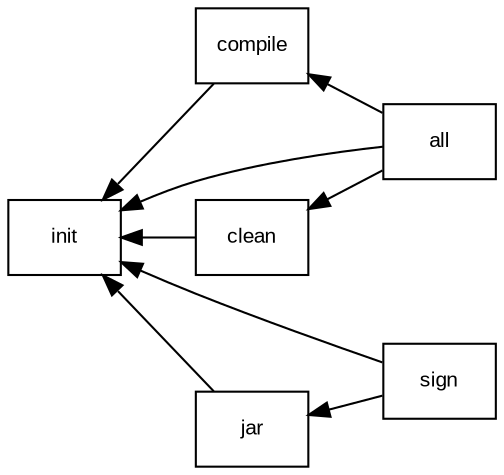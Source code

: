 digraph G {
node [shape=box,fontname="Arial",fontsize="10"];
edge [fontname="Arial",fontsize="8"];
rankdir=RL;

clusterrank=none;
concentrate=true;
	subgraph cluster_0 {
		label="onebuild.xml"
		_Users_douglas_bullard_Documents_JavaStuff_Google_Code_AntScriptVisualizer_Google_gradleTrunk_build_resources_test_SimpleBuild_onebuild_TARGET_compile [label="compile" shape=box color=black ];
		_Users_douglas_bullard_Documents_JavaStuff_Google_Code_AntScriptVisualizer_Google_gradleTrunk_build_resources_test_SimpleBuild_onebuild_TARGET_init [label="init" shape=box color=black ];
		_Users_douglas_bullard_Documents_JavaStuff_Google_Code_AntScriptVisualizer_Google_gradleTrunk_build_resources_test_SimpleBuild_onebuild_TARGET_clean [label="clean" shape=box color=black ];
		_Users_douglas_bullard_Documents_JavaStuff_Google_Code_AntScriptVisualizer_Google_gradleTrunk_build_resources_test_SimpleBuild_onebuild_TARGET_all [label="all" shape=box color=black ];
		_Users_douglas_bullard_Documents_JavaStuff_Google_Code_AntScriptVisualizer_Google_gradleTrunk_build_resources_test_SimpleBuild_onebuild_TARGET_sign [label="sign" shape=box color=black ];
		_Users_douglas_bullard_Documents_JavaStuff_Google_Code_AntScriptVisualizer_Google_gradleTrunk_build_resources_test_SimpleBuild_onebuild_TARGET_jar [label="jar" shape=box color=black ];
	}
		_Users_douglas_bullard_Documents_JavaStuff_Google_Code_AntScriptVisualizer_Google_gradleTrunk_build_resources_test_SimpleBuild_onebuild_TARGET_all -> _Users_douglas_bullard_Documents_JavaStuff_Google_Code_AntScriptVisualizer_Google_gradleTrunk_build_resources_test_SimpleBuild_onebuild_TARGET_compile;
		_Users_douglas_bullard_Documents_JavaStuff_Google_Code_AntScriptVisualizer_Google_gradleTrunk_build_resources_test_SimpleBuild_onebuild_TARGET_clean -> _Users_douglas_bullard_Documents_JavaStuff_Google_Code_AntScriptVisualizer_Google_gradleTrunk_build_resources_test_SimpleBuild_onebuild_TARGET_init;
		_Users_douglas_bullard_Documents_JavaStuff_Google_Code_AntScriptVisualizer_Google_gradleTrunk_build_resources_test_SimpleBuild_onebuild_TARGET_sign -> _Users_douglas_bullard_Documents_JavaStuff_Google_Code_AntScriptVisualizer_Google_gradleTrunk_build_resources_test_SimpleBuild_onebuild_TARGET_jar;
		_Users_douglas_bullard_Documents_JavaStuff_Google_Code_AntScriptVisualizer_Google_gradleTrunk_build_resources_test_SimpleBuild_onebuild_TARGET_sign -> _Users_douglas_bullard_Documents_JavaStuff_Google_Code_AntScriptVisualizer_Google_gradleTrunk_build_resources_test_SimpleBuild_onebuild_TARGET_init;
		_Users_douglas_bullard_Documents_JavaStuff_Google_Code_AntScriptVisualizer_Google_gradleTrunk_build_resources_test_SimpleBuild_onebuild_TARGET_all -> _Users_douglas_bullard_Documents_JavaStuff_Google_Code_AntScriptVisualizer_Google_gradleTrunk_build_resources_test_SimpleBuild_onebuild_TARGET_clean;
		_Users_douglas_bullard_Documents_JavaStuff_Google_Code_AntScriptVisualizer_Google_gradleTrunk_build_resources_test_SimpleBuild_onebuild_TARGET_all -> _Users_douglas_bullard_Documents_JavaStuff_Google_Code_AntScriptVisualizer_Google_gradleTrunk_build_resources_test_SimpleBuild_onebuild_TARGET_init;
		_Users_douglas_bullard_Documents_JavaStuff_Google_Code_AntScriptVisualizer_Google_gradleTrunk_build_resources_test_SimpleBuild_onebuild_TARGET_jar -> _Users_douglas_bullard_Documents_JavaStuff_Google_Code_AntScriptVisualizer_Google_gradleTrunk_build_resources_test_SimpleBuild_onebuild_TARGET_init;
		_Users_douglas_bullard_Documents_JavaStuff_Google_Code_AntScriptVisualizer_Google_gradleTrunk_build_resources_test_SimpleBuild_onebuild_TARGET_compile -> _Users_douglas_bullard_Documents_JavaStuff_Google_Code_AntScriptVisualizer_Google_gradleTrunk_build_resources_test_SimpleBuild_onebuild_TARGET_init;
}